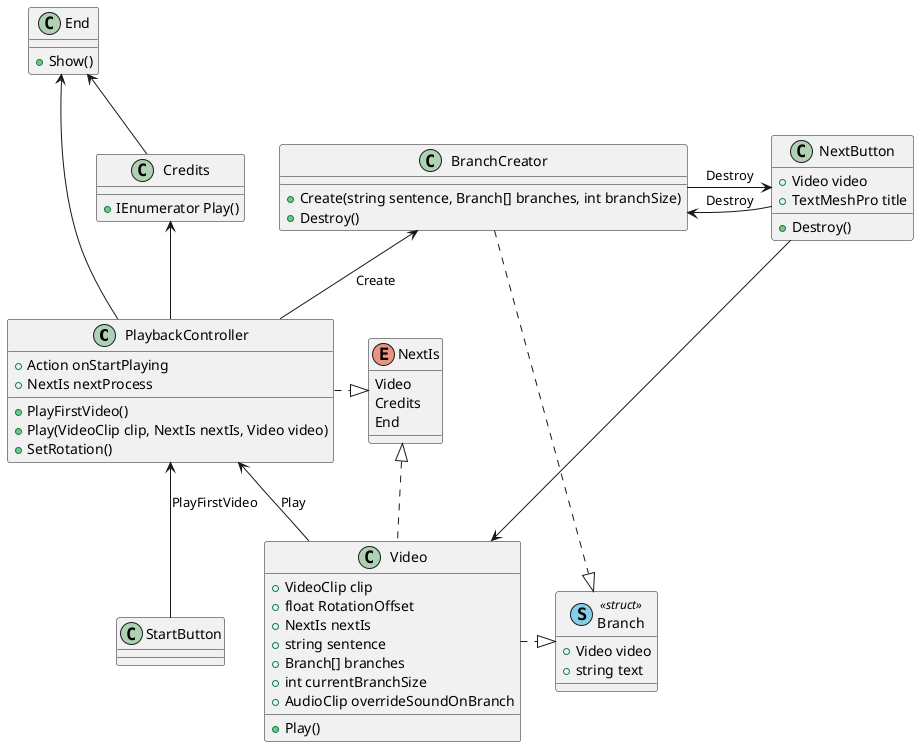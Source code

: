 @startuml

class PlaybackController {
    +Action onStartPlaying
    +NextIs nextProcess
    +PlayFirstVideo()
    +Play(VideoClip clip, NextIs nextIs, Video video)
    +SetRotation()
}

enum NextIs {
    Video
    Credits
    End
}

class Branch << (S,skyblue) struct >> {
    +Video video
    +string text
}

class Video {
    +VideoClip clip
    +float RotationOffset
    +NextIs nextIs
    +string sentence
    +Branch[] branches
    +int currentBranchSize
    +AudioClip overrideSoundOnBranch
    +Play()
}

class BranchCreator {
    +Create(string sentence, Branch[] branches, int branchSize)
    +Destroy()
}

class NextButton {
    +Video video
    +TextMeshPro title
    +Destroy()
}

class Credits {
    +IEnumerator Play()
}

class End {
    +Show()
}

StartButton -up-> PlaybackController : PlayFirstVideo
BranchCreator <-- PlaybackController : Create
BranchCreator .-|> Branch
Video -up-> PlaybackController : Play
End <-left- PlaybackController
Credits <-down- PlaybackController
NextButton -> Video
Credits -up-> End
Video .right|> Branch
BranchCreator -> NextButton : Destroy
BranchCreator <- NextButton : Destroy
PlaybackController .|> NextIs
NextIs <|-. Video

@enduml
